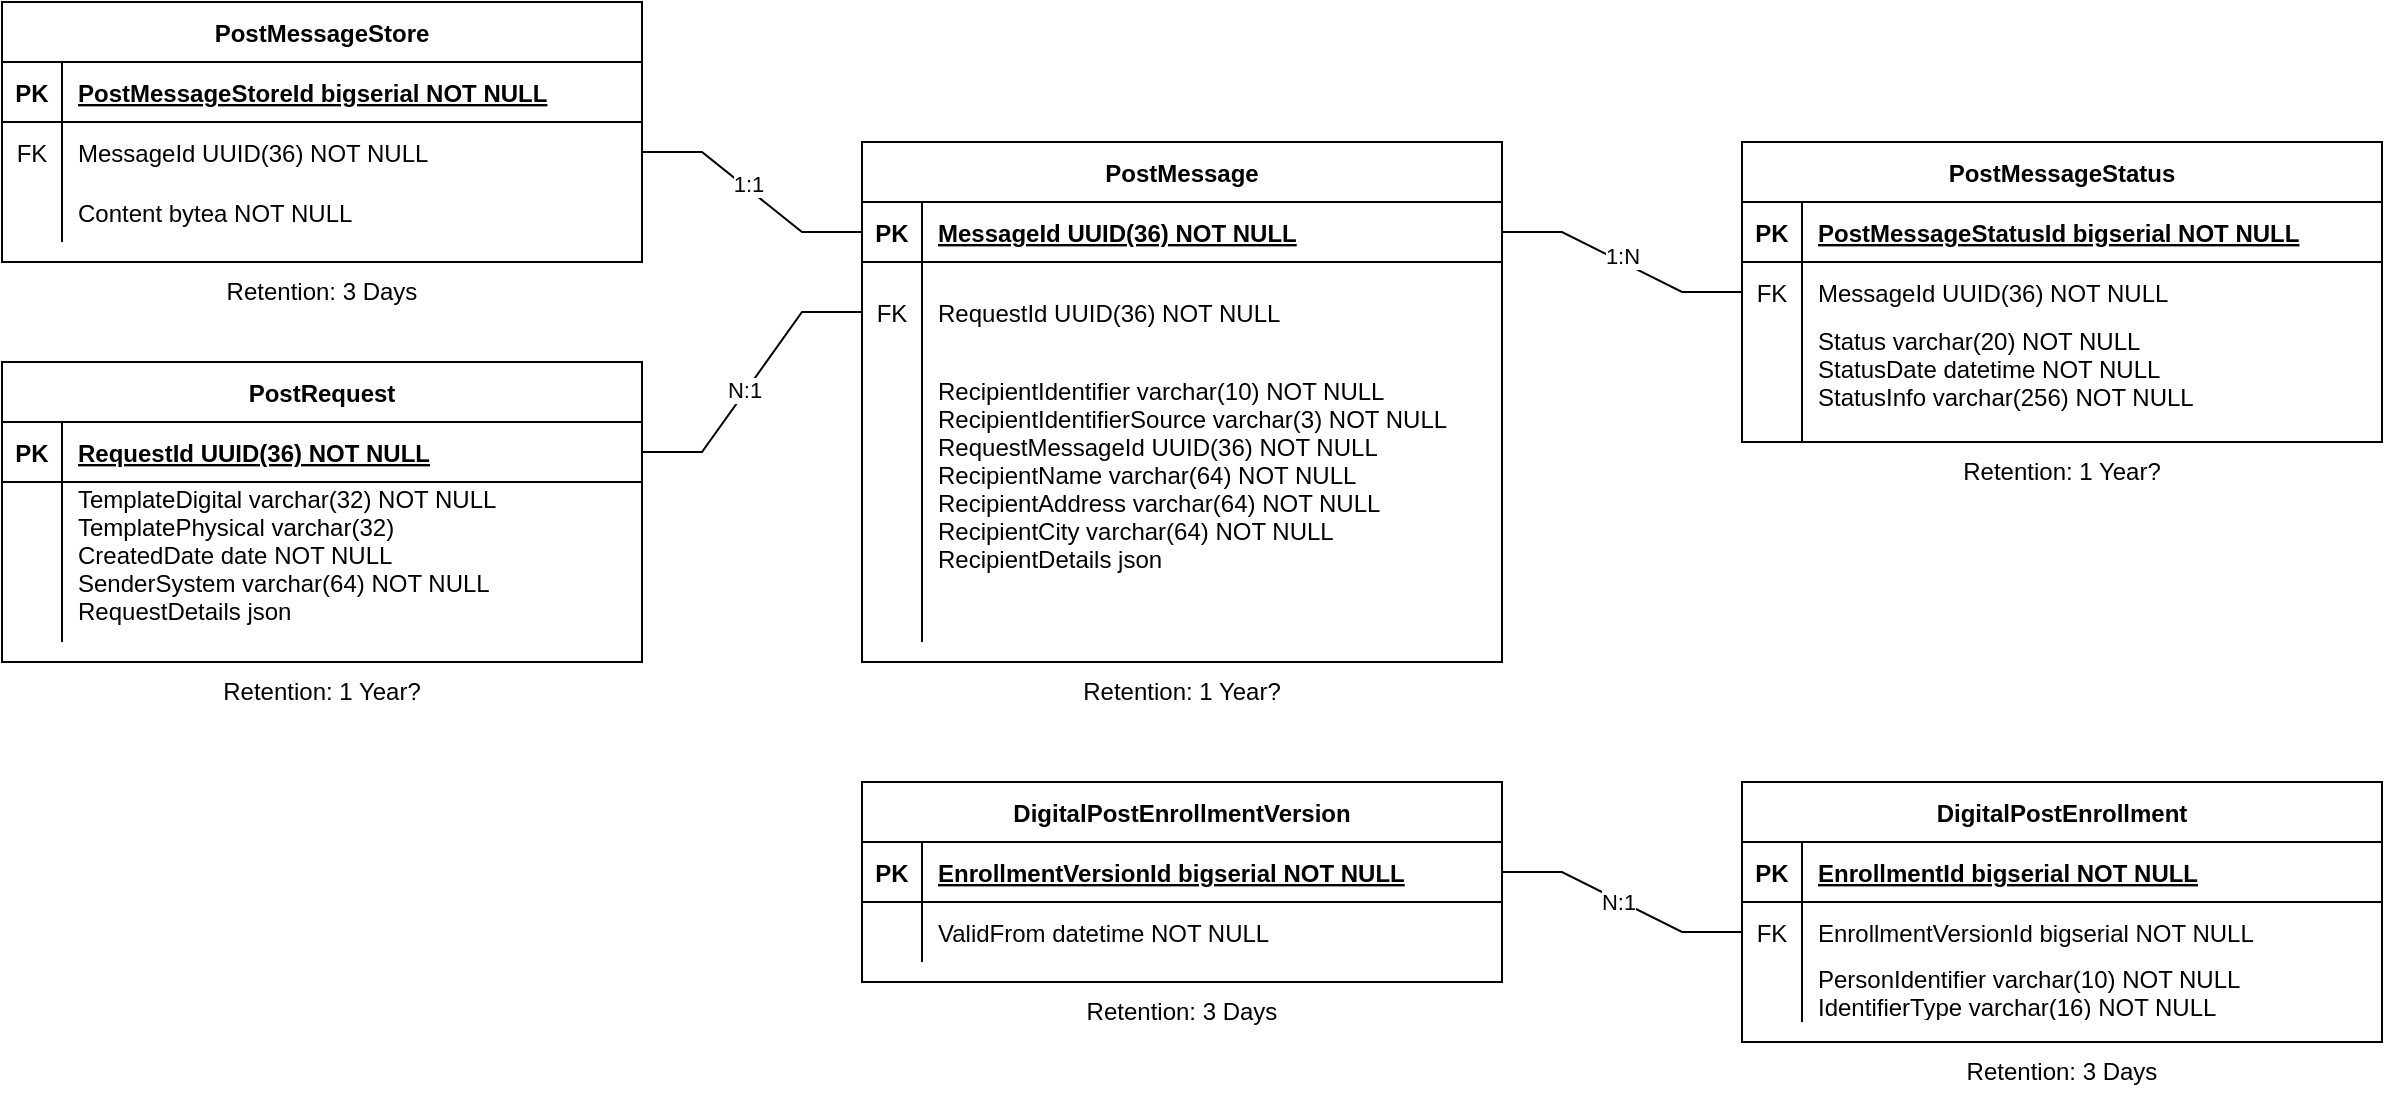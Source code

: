 <mxfile version="23.0.2" type="device">
  <diagram id="R2lEEEUBdFMjLlhIrx00" name="Page-1">
    <mxGraphModel dx="2924" dy="1153" grid="1" gridSize="10" guides="1" tooltips="1" connect="1" arrows="1" fold="1" page="1" pageScale="1" pageWidth="850" pageHeight="1100" math="0" shadow="0" extFonts="Permanent Marker^https://fonts.googleapis.com/css?family=Permanent+Marker">
      <root>
        <mxCell id="0" />
        <mxCell id="1" parent="0" />
        <mxCell id="C-vyLk0tnHw3VtMMgP7b-2" value="PostMessageStatus" style="shape=table;startSize=30;container=1;collapsible=1;childLayout=tableLayout;fixedRows=1;rowLines=0;fontStyle=1;align=center;resizeLast=1;" parent="1" vertex="1">
          <mxGeometry x="480" y="120" width="320" height="150" as="geometry" />
        </mxCell>
        <mxCell id="C-vyLk0tnHw3VtMMgP7b-3" value="" style="shape=partialRectangle;collapsible=0;dropTarget=0;pointerEvents=0;fillColor=none;points=[[0,0.5],[1,0.5]];portConstraint=eastwest;top=0;left=0;right=0;bottom=1;" parent="C-vyLk0tnHw3VtMMgP7b-2" vertex="1">
          <mxGeometry y="30" width="320" height="30" as="geometry" />
        </mxCell>
        <mxCell id="C-vyLk0tnHw3VtMMgP7b-4" value="PK" style="shape=partialRectangle;overflow=hidden;connectable=0;fillColor=none;top=0;left=0;bottom=0;right=0;fontStyle=1;" parent="C-vyLk0tnHw3VtMMgP7b-3" vertex="1">
          <mxGeometry width="30" height="30" as="geometry">
            <mxRectangle width="30" height="30" as="alternateBounds" />
          </mxGeometry>
        </mxCell>
        <mxCell id="C-vyLk0tnHw3VtMMgP7b-5" value="PostMessageStatusId bigserial NOT NULL " style="shape=partialRectangle;overflow=hidden;connectable=0;fillColor=none;top=0;left=0;bottom=0;right=0;align=left;spacingLeft=6;fontStyle=5;" parent="C-vyLk0tnHw3VtMMgP7b-3" vertex="1">
          <mxGeometry x="30" width="290" height="30" as="geometry">
            <mxRectangle width="290" height="30" as="alternateBounds" />
          </mxGeometry>
        </mxCell>
        <mxCell id="C-vyLk0tnHw3VtMMgP7b-6" value="" style="shape=partialRectangle;collapsible=0;dropTarget=0;pointerEvents=0;fillColor=none;points=[[0,0.5],[1,0.5]];portConstraint=eastwest;top=0;left=0;right=0;bottom=0;" parent="C-vyLk0tnHw3VtMMgP7b-2" vertex="1">
          <mxGeometry y="60" width="320" height="30" as="geometry" />
        </mxCell>
        <mxCell id="C-vyLk0tnHw3VtMMgP7b-7" value="FK" style="shape=partialRectangle;overflow=hidden;connectable=0;fillColor=none;top=0;left=0;bottom=0;right=0;" parent="C-vyLk0tnHw3VtMMgP7b-6" vertex="1">
          <mxGeometry width="30" height="30" as="geometry">
            <mxRectangle width="30" height="30" as="alternateBounds" />
          </mxGeometry>
        </mxCell>
        <mxCell id="C-vyLk0tnHw3VtMMgP7b-8" value="MessageId UUID(36) NOT NULL" style="shape=partialRectangle;overflow=hidden;connectable=0;fillColor=none;top=0;left=0;bottom=0;right=0;align=left;spacingLeft=6;" parent="C-vyLk0tnHw3VtMMgP7b-6" vertex="1">
          <mxGeometry x="30" width="290" height="30" as="geometry">
            <mxRectangle width="290" height="30" as="alternateBounds" />
          </mxGeometry>
        </mxCell>
        <mxCell id="C-vyLk0tnHw3VtMMgP7b-9" value="" style="shape=partialRectangle;collapsible=0;dropTarget=0;pointerEvents=0;fillColor=none;points=[[0,0.5],[1,0.5]];portConstraint=eastwest;top=0;left=0;right=0;bottom=0;" parent="C-vyLk0tnHw3VtMMgP7b-2" vertex="1">
          <mxGeometry y="90" width="320" height="60" as="geometry" />
        </mxCell>
        <mxCell id="C-vyLk0tnHw3VtMMgP7b-10" value="" style="shape=partialRectangle;overflow=hidden;connectable=0;fillColor=none;top=0;left=0;bottom=0;right=0;" parent="C-vyLk0tnHw3VtMMgP7b-9" vertex="1">
          <mxGeometry width="30" height="60" as="geometry">
            <mxRectangle width="30" height="60" as="alternateBounds" />
          </mxGeometry>
        </mxCell>
        <mxCell id="C-vyLk0tnHw3VtMMgP7b-11" value="Status varchar(20) NOT NULL&#xa;StatusDate datetime NOT NULL&#xa;StatusInfo varchar(256) NOT NULL&#xa;" style="shape=partialRectangle;overflow=hidden;connectable=0;fillColor=none;top=0;left=0;bottom=0;right=0;align=left;spacingLeft=6;" parent="C-vyLk0tnHw3VtMMgP7b-9" vertex="1">
          <mxGeometry x="30" width="290" height="60" as="geometry">
            <mxRectangle width="290" height="60" as="alternateBounds" />
          </mxGeometry>
        </mxCell>
        <mxCell id="4UqoB1wCV25BsuOlEVu7-1" value="DigitalPostEnrollmentVersion" style="shape=table;startSize=30;container=1;collapsible=1;childLayout=tableLayout;fixedRows=1;rowLines=0;fontStyle=1;align=center;resizeLast=1;" parent="1" vertex="1">
          <mxGeometry x="40" y="440" width="320" height="100" as="geometry" />
        </mxCell>
        <mxCell id="4UqoB1wCV25BsuOlEVu7-2" value="" style="shape=partialRectangle;collapsible=0;dropTarget=0;pointerEvents=0;fillColor=none;points=[[0,0.5],[1,0.5]];portConstraint=eastwest;top=0;left=0;right=0;bottom=1;" parent="4UqoB1wCV25BsuOlEVu7-1" vertex="1">
          <mxGeometry y="30" width="320" height="30" as="geometry" />
        </mxCell>
        <mxCell id="4UqoB1wCV25BsuOlEVu7-3" value="PK" style="shape=partialRectangle;overflow=hidden;connectable=0;fillColor=none;top=0;left=0;bottom=0;right=0;fontStyle=1;" parent="4UqoB1wCV25BsuOlEVu7-2" vertex="1">
          <mxGeometry width="30" height="30" as="geometry">
            <mxRectangle width="30" height="30" as="alternateBounds" />
          </mxGeometry>
        </mxCell>
        <mxCell id="4UqoB1wCV25BsuOlEVu7-4" value="EnrollmentVersionId bigserial NOT NULL " style="shape=partialRectangle;overflow=hidden;connectable=0;fillColor=none;top=0;left=0;bottom=0;right=0;align=left;spacingLeft=6;fontStyle=5;" parent="4UqoB1wCV25BsuOlEVu7-2" vertex="1">
          <mxGeometry x="30" width="290" height="30" as="geometry">
            <mxRectangle width="290" height="30" as="alternateBounds" />
          </mxGeometry>
        </mxCell>
        <mxCell id="4UqoB1wCV25BsuOlEVu7-5" value="" style="shape=partialRectangle;collapsible=0;dropTarget=0;pointerEvents=0;fillColor=none;points=[[0,0.5],[1,0.5]];portConstraint=eastwest;top=0;left=0;right=0;bottom=0;" parent="4UqoB1wCV25BsuOlEVu7-1" vertex="1">
          <mxGeometry y="60" width="320" height="30" as="geometry" />
        </mxCell>
        <mxCell id="4UqoB1wCV25BsuOlEVu7-6" value="" style="shape=partialRectangle;overflow=hidden;connectable=0;fillColor=none;top=0;left=0;bottom=0;right=0;" parent="4UqoB1wCV25BsuOlEVu7-5" vertex="1">
          <mxGeometry width="30" height="30" as="geometry">
            <mxRectangle width="30" height="30" as="alternateBounds" />
          </mxGeometry>
        </mxCell>
        <mxCell id="4UqoB1wCV25BsuOlEVu7-7" value="ValidFrom datetime NOT NULL" style="shape=partialRectangle;overflow=hidden;connectable=0;fillColor=none;top=0;left=0;bottom=0;right=0;align=left;spacingLeft=6;" parent="4UqoB1wCV25BsuOlEVu7-5" vertex="1">
          <mxGeometry x="30" width="290" height="30" as="geometry">
            <mxRectangle width="290" height="30" as="alternateBounds" />
          </mxGeometry>
        </mxCell>
        <mxCell id="4UqoB1wCV25BsuOlEVu7-10" value="DigitalPostEnrollment" style="shape=table;startSize=30;container=1;collapsible=1;childLayout=tableLayout;fixedRows=1;rowLines=0;fontStyle=1;align=center;resizeLast=1;" parent="1" vertex="1">
          <mxGeometry x="480" y="440" width="320" height="130" as="geometry" />
        </mxCell>
        <mxCell id="4UqoB1wCV25BsuOlEVu7-11" value="" style="shape=partialRectangle;collapsible=0;dropTarget=0;pointerEvents=0;fillColor=none;points=[[0,0.5],[1,0.5]];portConstraint=eastwest;top=0;left=0;right=0;bottom=1;" parent="4UqoB1wCV25BsuOlEVu7-10" vertex="1">
          <mxGeometry y="30" width="320" height="30" as="geometry" />
        </mxCell>
        <mxCell id="4UqoB1wCV25BsuOlEVu7-12" value="PK" style="shape=partialRectangle;overflow=hidden;connectable=0;fillColor=none;top=0;left=0;bottom=0;right=0;fontStyle=1;" parent="4UqoB1wCV25BsuOlEVu7-11" vertex="1">
          <mxGeometry width="30" height="30" as="geometry">
            <mxRectangle width="30" height="30" as="alternateBounds" />
          </mxGeometry>
        </mxCell>
        <mxCell id="4UqoB1wCV25BsuOlEVu7-13" value="EnrollmentId bigserial NOT NULL " style="shape=partialRectangle;overflow=hidden;connectable=0;fillColor=none;top=0;left=0;bottom=0;right=0;align=left;spacingLeft=6;fontStyle=5;" parent="4UqoB1wCV25BsuOlEVu7-11" vertex="1">
          <mxGeometry x="30" width="290" height="30" as="geometry">
            <mxRectangle width="290" height="30" as="alternateBounds" />
          </mxGeometry>
        </mxCell>
        <mxCell id="4UqoB1wCV25BsuOlEVu7-14" value="" style="shape=partialRectangle;collapsible=0;dropTarget=0;pointerEvents=0;fillColor=none;points=[[0,0.5],[1,0.5]];portConstraint=eastwest;top=0;left=0;right=0;bottom=0;" parent="4UqoB1wCV25BsuOlEVu7-10" vertex="1">
          <mxGeometry y="60" width="320" height="30" as="geometry" />
        </mxCell>
        <mxCell id="4UqoB1wCV25BsuOlEVu7-15" value="FK" style="shape=partialRectangle;overflow=hidden;connectable=0;fillColor=none;top=0;left=0;bottom=0;right=0;" parent="4UqoB1wCV25BsuOlEVu7-14" vertex="1">
          <mxGeometry width="30" height="30" as="geometry">
            <mxRectangle width="30" height="30" as="alternateBounds" />
          </mxGeometry>
        </mxCell>
        <mxCell id="4UqoB1wCV25BsuOlEVu7-16" value="EnrollmentVersionId bigserial NOT NULL" style="shape=partialRectangle;overflow=hidden;connectable=0;fillColor=none;top=0;left=0;bottom=0;right=0;align=left;spacingLeft=6;" parent="4UqoB1wCV25BsuOlEVu7-14" vertex="1">
          <mxGeometry x="30" width="290" height="30" as="geometry">
            <mxRectangle width="290" height="30" as="alternateBounds" />
          </mxGeometry>
        </mxCell>
        <mxCell id="4UqoB1wCV25BsuOlEVu7-17" value="" style="shape=partialRectangle;collapsible=0;dropTarget=0;pointerEvents=0;fillColor=none;points=[[0,0.5],[1,0.5]];portConstraint=eastwest;top=0;left=0;right=0;bottom=0;" parent="4UqoB1wCV25BsuOlEVu7-10" vertex="1">
          <mxGeometry y="90" width="320" height="30" as="geometry" />
        </mxCell>
        <mxCell id="4UqoB1wCV25BsuOlEVu7-18" value="" style="shape=partialRectangle;overflow=hidden;connectable=0;fillColor=none;top=0;left=0;bottom=0;right=0;" parent="4UqoB1wCV25BsuOlEVu7-17" vertex="1">
          <mxGeometry width="30" height="30" as="geometry">
            <mxRectangle width="30" height="30" as="alternateBounds" />
          </mxGeometry>
        </mxCell>
        <mxCell id="4UqoB1wCV25BsuOlEVu7-19" value="PersonIdentifier varchar(10) NOT NULL&#xa;IdentifierType varchar(16) NOT NULL&#xa;" style="shape=partialRectangle;overflow=hidden;connectable=0;fillColor=none;top=0;left=0;bottom=0;right=0;align=left;spacingLeft=6;" parent="4UqoB1wCV25BsuOlEVu7-17" vertex="1">
          <mxGeometry x="30" width="290" height="30" as="geometry">
            <mxRectangle width="290" height="30" as="alternateBounds" />
          </mxGeometry>
        </mxCell>
        <mxCell id="4UqoB1wCV25BsuOlEVu7-21" value="PostRequest" style="shape=table;startSize=30;container=1;collapsible=1;childLayout=tableLayout;fixedRows=1;rowLines=0;fontStyle=1;align=center;resizeLast=1;" parent="1" vertex="1">
          <mxGeometry x="-390" y="230" width="320" height="150" as="geometry">
            <mxRectangle x="40" y="120" width="120" height="30" as="alternateBounds" />
          </mxGeometry>
        </mxCell>
        <mxCell id="4UqoB1wCV25BsuOlEVu7-22" value="" style="shape=partialRectangle;collapsible=0;dropTarget=0;pointerEvents=0;fillColor=none;points=[[0,0.5],[1,0.5]];portConstraint=eastwest;top=0;left=0;right=0;bottom=1;" parent="4UqoB1wCV25BsuOlEVu7-21" vertex="1">
          <mxGeometry y="30" width="320" height="30" as="geometry" />
        </mxCell>
        <mxCell id="4UqoB1wCV25BsuOlEVu7-23" value="PK" style="shape=partialRectangle;overflow=hidden;connectable=0;fillColor=none;top=0;left=0;bottom=0;right=0;fontStyle=1;" parent="4UqoB1wCV25BsuOlEVu7-22" vertex="1">
          <mxGeometry width="30" height="30" as="geometry">
            <mxRectangle width="30" height="30" as="alternateBounds" />
          </mxGeometry>
        </mxCell>
        <mxCell id="4UqoB1wCV25BsuOlEVu7-24" value="RequestId UUID(36) NOT NULL " style="shape=partialRectangle;overflow=hidden;connectable=0;fillColor=none;top=0;left=0;bottom=0;right=0;align=left;spacingLeft=6;fontStyle=5;" parent="4UqoB1wCV25BsuOlEVu7-22" vertex="1">
          <mxGeometry x="30" width="290" height="30" as="geometry">
            <mxRectangle width="290" height="30" as="alternateBounds" />
          </mxGeometry>
        </mxCell>
        <mxCell id="4UqoB1wCV25BsuOlEVu7-25" value="" style="shape=partialRectangle;collapsible=0;dropTarget=0;pointerEvents=0;fillColor=none;points=[[0,0.5],[1,0.5]];portConstraint=eastwest;top=0;left=0;right=0;bottom=0;" parent="4UqoB1wCV25BsuOlEVu7-21" vertex="1">
          <mxGeometry y="60" width="320" height="80" as="geometry" />
        </mxCell>
        <mxCell id="4UqoB1wCV25BsuOlEVu7-26" value="" style="shape=partialRectangle;overflow=hidden;connectable=0;fillColor=none;top=0;left=0;bottom=0;right=0;" parent="4UqoB1wCV25BsuOlEVu7-25" vertex="1">
          <mxGeometry width="30" height="80" as="geometry">
            <mxRectangle width="30" height="80" as="alternateBounds" />
          </mxGeometry>
        </mxCell>
        <mxCell id="4UqoB1wCV25BsuOlEVu7-27" value="TemplateDigital varchar(32) NOT NULL&#xa;TemplatePhysical varchar(32)&#xa;CreatedDate date NOT NULL&#xa;SenderSystem varchar(64) NOT NULL&#xa;RequestDetails json&#xa;" style="shape=partialRectangle;overflow=hidden;connectable=0;fillColor=none;top=0;left=0;bottom=0;right=0;align=left;spacingLeft=6;" parent="4UqoB1wCV25BsuOlEVu7-25" vertex="1">
          <mxGeometry x="30" width="290" height="80" as="geometry">
            <mxRectangle width="290" height="80" as="alternateBounds" />
          </mxGeometry>
        </mxCell>
        <mxCell id="4UqoB1wCV25BsuOlEVu7-28" value="PostMessage" style="shape=table;startSize=30;container=1;collapsible=1;childLayout=tableLayout;fixedRows=1;rowLines=0;fontStyle=1;align=center;resizeLast=1;" parent="1" vertex="1">
          <mxGeometry x="40" y="120" width="320" height="260" as="geometry" />
        </mxCell>
        <mxCell id="4UqoB1wCV25BsuOlEVu7-29" value="" style="shape=partialRectangle;collapsible=0;dropTarget=0;pointerEvents=0;fillColor=none;points=[[0,0.5],[1,0.5]];portConstraint=eastwest;top=0;left=0;right=0;bottom=1;" parent="4UqoB1wCV25BsuOlEVu7-28" vertex="1">
          <mxGeometry y="30" width="320" height="30" as="geometry" />
        </mxCell>
        <mxCell id="4UqoB1wCV25BsuOlEVu7-30" value="PK" style="shape=partialRectangle;overflow=hidden;connectable=0;fillColor=none;top=0;left=0;bottom=0;right=0;fontStyle=1;" parent="4UqoB1wCV25BsuOlEVu7-29" vertex="1">
          <mxGeometry width="30" height="30" as="geometry">
            <mxRectangle width="30" height="30" as="alternateBounds" />
          </mxGeometry>
        </mxCell>
        <mxCell id="4UqoB1wCV25BsuOlEVu7-31" value="MessageId UUID(36) NOT NULL " style="shape=partialRectangle;overflow=hidden;connectable=0;fillColor=none;top=0;left=0;bottom=0;right=0;align=left;spacingLeft=6;fontStyle=5;" parent="4UqoB1wCV25BsuOlEVu7-29" vertex="1">
          <mxGeometry x="30" width="290" height="30" as="geometry">
            <mxRectangle width="290" height="30" as="alternateBounds" />
          </mxGeometry>
        </mxCell>
        <mxCell id="4UqoB1wCV25BsuOlEVu7-32" value="" style="shape=partialRectangle;collapsible=0;dropTarget=0;pointerEvents=0;fillColor=none;points=[[0,0.5],[1,0.5]];portConstraint=eastwest;top=0;left=0;right=0;bottom=0;" parent="4UqoB1wCV25BsuOlEVu7-28" vertex="1">
          <mxGeometry y="60" width="320" height="50" as="geometry" />
        </mxCell>
        <mxCell id="4UqoB1wCV25BsuOlEVu7-33" value="FK" style="shape=partialRectangle;overflow=hidden;connectable=0;fillColor=none;top=0;left=0;bottom=0;right=0;" parent="4UqoB1wCV25BsuOlEVu7-32" vertex="1">
          <mxGeometry width="30" height="50" as="geometry">
            <mxRectangle width="30" height="50" as="alternateBounds" />
          </mxGeometry>
        </mxCell>
        <mxCell id="4UqoB1wCV25BsuOlEVu7-34" value="RequestId UUID(36) NOT NULL" style="shape=partialRectangle;overflow=hidden;connectable=0;fillColor=none;top=0;left=0;bottom=0;right=0;align=left;spacingLeft=6;" parent="4UqoB1wCV25BsuOlEVu7-32" vertex="1">
          <mxGeometry x="30" width="290" height="50" as="geometry">
            <mxRectangle width="290" height="50" as="alternateBounds" />
          </mxGeometry>
        </mxCell>
        <mxCell id="4UqoB1wCV25BsuOlEVu7-35" value="" style="shape=partialRectangle;collapsible=0;dropTarget=0;pointerEvents=0;fillColor=none;points=[[0,0.5],[1,0.5]];portConstraint=eastwest;top=0;left=0;right=0;bottom=0;" parent="4UqoB1wCV25BsuOlEVu7-28" vertex="1">
          <mxGeometry y="110" width="320" height="140" as="geometry" />
        </mxCell>
        <mxCell id="4UqoB1wCV25BsuOlEVu7-36" value="" style="shape=partialRectangle;overflow=hidden;connectable=0;fillColor=none;top=0;left=0;bottom=0;right=0;" parent="4UqoB1wCV25BsuOlEVu7-35" vertex="1">
          <mxGeometry width="30" height="140" as="geometry">
            <mxRectangle width="30" height="140" as="alternateBounds" />
          </mxGeometry>
        </mxCell>
        <mxCell id="4UqoB1wCV25BsuOlEVu7-37" value="RecipientIdentifier varchar(10) NOT NULL&#xa;RecipientIdentifierSource varchar(3) NOT NULL&#xa;RequestMessageId UUID(36) NOT NULL&#xa;RecipientName varchar(64) NOT NULL&#xa;RecipientAddress varchar(64) NOT NULL&#xa;RecipientCity varchar(64) NOT NULL&#xa;RecipientDetails json&#xa;&#xa;" style="shape=partialRectangle;overflow=hidden;connectable=0;fillColor=none;top=0;left=0;bottom=0;right=0;align=left;spacingLeft=6;" parent="4UqoB1wCV25BsuOlEVu7-35" vertex="1">
          <mxGeometry x="30" width="290" height="140" as="geometry">
            <mxRectangle width="290" height="140" as="alternateBounds" />
          </mxGeometry>
        </mxCell>
        <mxCell id="4UqoB1wCV25BsuOlEVu7-40" value="" style="endArrow=none;html=1;rounded=0;edgeStyle=entityRelationEdgeStyle;exitX=1;exitY=0.5;exitDx=0;exitDy=0;entryX=0;entryY=0.5;entryDx=0;entryDy=0;" parent="1" source="4UqoB1wCV25BsuOlEVu7-22" target="4UqoB1wCV25BsuOlEVu7-32" edge="1">
          <mxGeometry relative="1" as="geometry">
            <mxPoint x="-90" y="380" as="sourcePoint" />
            <mxPoint x="70" y="380" as="targetPoint" />
          </mxGeometry>
        </mxCell>
        <mxCell id="4UqoB1wCV25BsuOlEVu7-45" value="N:1" style="edgeLabel;html=1;align=center;verticalAlign=middle;resizable=0;points=[];" parent="4UqoB1wCV25BsuOlEVu7-40" vertex="1" connectable="0">
          <mxGeometry x="-0.077" y="1" relative="1" as="geometry">
            <mxPoint as="offset" />
          </mxGeometry>
        </mxCell>
        <mxCell id="4UqoB1wCV25BsuOlEVu7-41" value="" style="endArrow=none;html=1;rounded=0;edgeStyle=entityRelationEdgeStyle;exitX=1;exitY=0.5;exitDx=0;exitDy=0;entryX=0;entryY=0.5;entryDx=0;entryDy=0;" parent="1" source="4UqoB1wCV25BsuOlEVu7-29" target="C-vyLk0tnHw3VtMMgP7b-6" edge="1">
          <mxGeometry relative="1" as="geometry">
            <mxPoint x="490" y="360" as="sourcePoint" />
            <mxPoint x="650" y="360" as="targetPoint" />
          </mxGeometry>
        </mxCell>
        <mxCell id="4UqoB1wCV25BsuOlEVu7-44" value="1:N" style="edgeLabel;html=1;align=center;verticalAlign=middle;resizable=0;points=[];" parent="4UqoB1wCV25BsuOlEVu7-41" vertex="1" connectable="0">
          <mxGeometry x="-0.021" y="3" relative="1" as="geometry">
            <mxPoint as="offset" />
          </mxGeometry>
        </mxCell>
        <mxCell id="4UqoB1wCV25BsuOlEVu7-42" value="" style="endArrow=none;html=1;rounded=0;edgeStyle=entityRelationEdgeStyle;exitX=1;exitY=0.5;exitDx=0;exitDy=0;entryX=0;entryY=0.5;entryDx=0;entryDy=0;" parent="1" source="4UqoB1wCV25BsuOlEVu7-2" target="4UqoB1wCV25BsuOlEVu7-14" edge="1">
          <mxGeometry relative="1" as="geometry">
            <mxPoint x="360" y="360" as="sourcePoint" />
            <mxPoint x="530" y="360" as="targetPoint" />
          </mxGeometry>
        </mxCell>
        <mxCell id="4UqoB1wCV25BsuOlEVu7-46" value="N:1" style="edgeLabel;html=1;align=center;verticalAlign=middle;resizable=0;points=[];" parent="4UqoB1wCV25BsuOlEVu7-42" vertex="1" connectable="0">
          <mxGeometry x="-0.042" y="-1" relative="1" as="geometry">
            <mxPoint as="offset" />
          </mxGeometry>
        </mxCell>
        <mxCell id="d3Wae6qEi4ohbaoRq-EK-6" value="PostMessageStore" style="shape=table;startSize=30;container=1;collapsible=1;childLayout=tableLayout;fixedRows=1;rowLines=0;fontStyle=1;align=center;resizeLast=1;" vertex="1" parent="1">
          <mxGeometry x="-390" y="50" width="320" height="130" as="geometry" />
        </mxCell>
        <mxCell id="d3Wae6qEi4ohbaoRq-EK-7" value="" style="shape=partialRectangle;collapsible=0;dropTarget=0;pointerEvents=0;fillColor=none;points=[[0,0.5],[1,0.5]];portConstraint=eastwest;top=0;left=0;right=0;bottom=1;" vertex="1" parent="d3Wae6qEi4ohbaoRq-EK-6">
          <mxGeometry y="30" width="320" height="30" as="geometry" />
        </mxCell>
        <mxCell id="d3Wae6qEi4ohbaoRq-EK-8" value="PK" style="shape=partialRectangle;overflow=hidden;connectable=0;fillColor=none;top=0;left=0;bottom=0;right=0;fontStyle=1;" vertex="1" parent="d3Wae6qEi4ohbaoRq-EK-7">
          <mxGeometry width="30" height="30" as="geometry">
            <mxRectangle width="30" height="30" as="alternateBounds" />
          </mxGeometry>
        </mxCell>
        <mxCell id="d3Wae6qEi4ohbaoRq-EK-9" value="PostMessageStoreId bigserial NOT NULL " style="shape=partialRectangle;overflow=hidden;connectable=0;fillColor=none;top=0;left=0;bottom=0;right=0;align=left;spacingLeft=6;fontStyle=5;" vertex="1" parent="d3Wae6qEi4ohbaoRq-EK-7">
          <mxGeometry x="30" width="290" height="30" as="geometry">
            <mxRectangle width="290" height="30" as="alternateBounds" />
          </mxGeometry>
        </mxCell>
        <mxCell id="d3Wae6qEi4ohbaoRq-EK-10" value="" style="shape=partialRectangle;collapsible=0;dropTarget=0;pointerEvents=0;fillColor=none;points=[[0,0.5],[1,0.5]];portConstraint=eastwest;top=0;left=0;right=0;bottom=0;" vertex="1" parent="d3Wae6qEi4ohbaoRq-EK-6">
          <mxGeometry y="60" width="320" height="30" as="geometry" />
        </mxCell>
        <mxCell id="d3Wae6qEi4ohbaoRq-EK-11" value="FK" style="shape=partialRectangle;overflow=hidden;connectable=0;fillColor=none;top=0;left=0;bottom=0;right=0;" vertex="1" parent="d3Wae6qEi4ohbaoRq-EK-10">
          <mxGeometry width="30" height="30" as="geometry">
            <mxRectangle width="30" height="30" as="alternateBounds" />
          </mxGeometry>
        </mxCell>
        <mxCell id="d3Wae6qEi4ohbaoRq-EK-12" value="MessageId UUID(36) NOT NULL" style="shape=partialRectangle;overflow=hidden;connectable=0;fillColor=none;top=0;left=0;bottom=0;right=0;align=left;spacingLeft=6;" vertex="1" parent="d3Wae6qEi4ohbaoRq-EK-10">
          <mxGeometry x="30" width="290" height="30" as="geometry">
            <mxRectangle width="290" height="30" as="alternateBounds" />
          </mxGeometry>
        </mxCell>
        <mxCell id="d3Wae6qEi4ohbaoRq-EK-13" value="" style="shape=partialRectangle;collapsible=0;dropTarget=0;pointerEvents=0;fillColor=none;points=[[0,0.5],[1,0.5]];portConstraint=eastwest;top=0;left=0;right=0;bottom=0;" vertex="1" parent="d3Wae6qEi4ohbaoRq-EK-6">
          <mxGeometry y="90" width="320" height="30" as="geometry" />
        </mxCell>
        <mxCell id="d3Wae6qEi4ohbaoRq-EK-14" value="" style="shape=partialRectangle;overflow=hidden;connectable=0;fillColor=none;top=0;left=0;bottom=0;right=0;" vertex="1" parent="d3Wae6qEi4ohbaoRq-EK-13">
          <mxGeometry width="30" height="30" as="geometry">
            <mxRectangle width="30" height="30" as="alternateBounds" />
          </mxGeometry>
        </mxCell>
        <mxCell id="d3Wae6qEi4ohbaoRq-EK-15" value="Content bytea NOT NULL" style="shape=partialRectangle;overflow=hidden;connectable=0;fillColor=none;top=0;left=0;bottom=0;right=0;align=left;spacingLeft=6;" vertex="1" parent="d3Wae6qEi4ohbaoRq-EK-13">
          <mxGeometry x="30" width="290" height="30" as="geometry">
            <mxRectangle width="290" height="30" as="alternateBounds" />
          </mxGeometry>
        </mxCell>
        <mxCell id="d3Wae6qEi4ohbaoRq-EK-16" value="" style="endArrow=none;html=1;rounded=0;exitX=1;exitY=0.5;exitDx=0;exitDy=0;entryX=0;entryY=0.5;entryDx=0;entryDy=0;edgeStyle=entityRelationEdgeStyle;" edge="1" parent="1" source="d3Wae6qEi4ohbaoRq-EK-10" target="4UqoB1wCV25BsuOlEVu7-29">
          <mxGeometry relative="1" as="geometry">
            <mxPoint x="-320" y="540" as="sourcePoint" />
            <mxPoint x="-160" y="540" as="targetPoint" />
          </mxGeometry>
        </mxCell>
        <mxCell id="d3Wae6qEi4ohbaoRq-EK-17" value="1:1" style="edgeLabel;html=1;align=center;verticalAlign=middle;resizable=0;points=[];" vertex="1" connectable="0" parent="d3Wae6qEi4ohbaoRq-EK-16">
          <mxGeometry x="-0.066" y="2" relative="1" as="geometry">
            <mxPoint as="offset" />
          </mxGeometry>
        </mxCell>
        <mxCell id="d3Wae6qEi4ohbaoRq-EK-18" value="Retention: 3 Days" style="text;html=1;strokeColor=none;fillColor=none;align=center;verticalAlign=middle;whiteSpace=wrap;rounded=0;" vertex="1" parent="1">
          <mxGeometry x="-295" y="180" width="130" height="30" as="geometry" />
        </mxCell>
        <mxCell id="d3Wae6qEi4ohbaoRq-EK-19" value="Retention: 3 Days" style="text;html=1;strokeColor=none;fillColor=none;align=center;verticalAlign=middle;whiteSpace=wrap;rounded=0;" vertex="1" parent="1">
          <mxGeometry x="575" y="570" width="130" height="30" as="geometry" />
        </mxCell>
        <mxCell id="d3Wae6qEi4ohbaoRq-EK-20" value="Retention: 3 Days" style="text;html=1;strokeColor=none;fillColor=none;align=center;verticalAlign=middle;whiteSpace=wrap;rounded=0;" vertex="1" parent="1">
          <mxGeometry x="135" y="540" width="130" height="30" as="geometry" />
        </mxCell>
        <mxCell id="d3Wae6qEi4ohbaoRq-EK-21" value="Retention: 1 Year?" style="text;html=1;strokeColor=none;fillColor=none;align=center;verticalAlign=middle;whiteSpace=wrap;rounded=0;" vertex="1" parent="1">
          <mxGeometry x="575" y="270" width="130" height="30" as="geometry" />
        </mxCell>
        <mxCell id="d3Wae6qEi4ohbaoRq-EK-22" value="Retention: 1 Year?" style="text;html=1;strokeColor=none;fillColor=none;align=center;verticalAlign=middle;whiteSpace=wrap;rounded=0;" vertex="1" parent="1">
          <mxGeometry x="135" y="380" width="130" height="30" as="geometry" />
        </mxCell>
        <mxCell id="d3Wae6qEi4ohbaoRq-EK-23" value="Retention: 1 Year?" style="text;html=1;strokeColor=none;fillColor=none;align=center;verticalAlign=middle;whiteSpace=wrap;rounded=0;" vertex="1" parent="1">
          <mxGeometry x="-295" y="380" width="130" height="30" as="geometry" />
        </mxCell>
      </root>
    </mxGraphModel>
  </diagram>
</mxfile>
